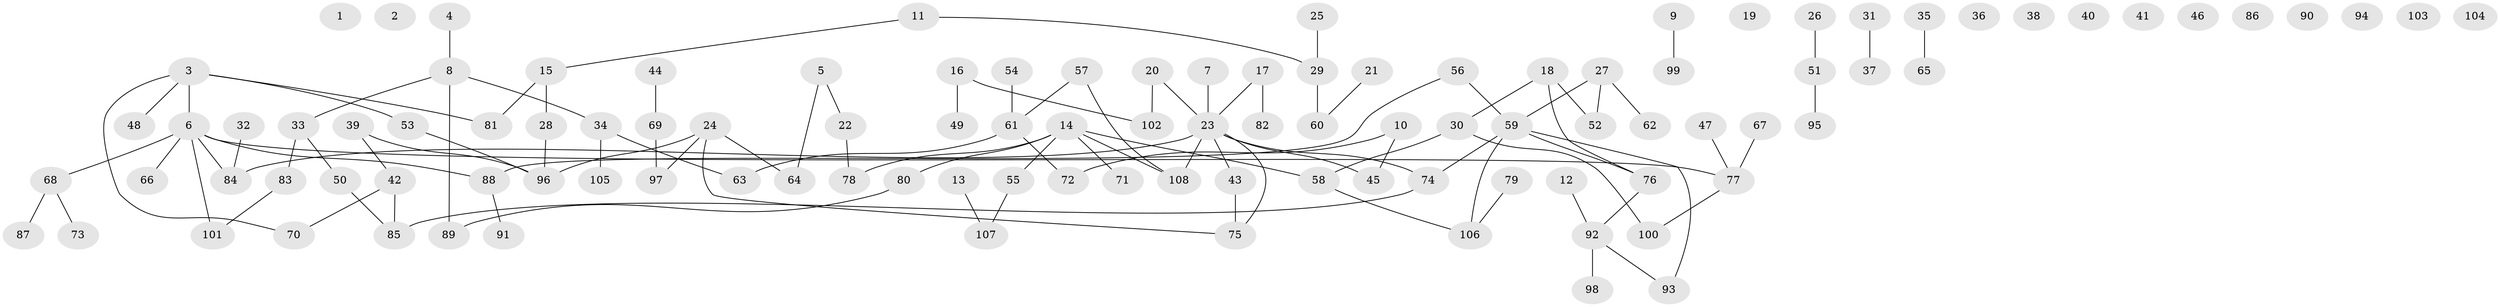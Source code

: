 // Generated by graph-tools (version 1.1) at 2025/33/03/09/25 02:33:39]
// undirected, 108 vertices, 106 edges
graph export_dot {
graph [start="1"]
  node [color=gray90,style=filled];
  1;
  2;
  3;
  4;
  5;
  6;
  7;
  8;
  9;
  10;
  11;
  12;
  13;
  14;
  15;
  16;
  17;
  18;
  19;
  20;
  21;
  22;
  23;
  24;
  25;
  26;
  27;
  28;
  29;
  30;
  31;
  32;
  33;
  34;
  35;
  36;
  37;
  38;
  39;
  40;
  41;
  42;
  43;
  44;
  45;
  46;
  47;
  48;
  49;
  50;
  51;
  52;
  53;
  54;
  55;
  56;
  57;
  58;
  59;
  60;
  61;
  62;
  63;
  64;
  65;
  66;
  67;
  68;
  69;
  70;
  71;
  72;
  73;
  74;
  75;
  76;
  77;
  78;
  79;
  80;
  81;
  82;
  83;
  84;
  85;
  86;
  87;
  88;
  89;
  90;
  91;
  92;
  93;
  94;
  95;
  96;
  97;
  98;
  99;
  100;
  101;
  102;
  103;
  104;
  105;
  106;
  107;
  108;
  3 -- 6;
  3 -- 48;
  3 -- 53;
  3 -- 70;
  3 -- 81;
  4 -- 8;
  5 -- 22;
  5 -- 64;
  6 -- 66;
  6 -- 68;
  6 -- 77;
  6 -- 84;
  6 -- 88;
  6 -- 101;
  7 -- 23;
  8 -- 33;
  8 -- 34;
  8 -- 89;
  9 -- 99;
  10 -- 45;
  10 -- 72;
  11 -- 15;
  11 -- 29;
  12 -- 92;
  13 -- 107;
  14 -- 55;
  14 -- 58;
  14 -- 71;
  14 -- 78;
  14 -- 80;
  14 -- 108;
  15 -- 28;
  15 -- 81;
  16 -- 49;
  16 -- 102;
  17 -- 23;
  17 -- 82;
  18 -- 30;
  18 -- 52;
  18 -- 76;
  20 -- 23;
  20 -- 102;
  21 -- 60;
  22 -- 78;
  23 -- 43;
  23 -- 45;
  23 -- 74;
  23 -- 75;
  23 -- 84;
  23 -- 108;
  24 -- 64;
  24 -- 75;
  24 -- 96;
  24 -- 97;
  25 -- 29;
  26 -- 51;
  27 -- 52;
  27 -- 59;
  27 -- 62;
  28 -- 96;
  29 -- 60;
  30 -- 58;
  30 -- 100;
  31 -- 37;
  32 -- 84;
  33 -- 50;
  33 -- 83;
  34 -- 63;
  34 -- 105;
  35 -- 65;
  39 -- 42;
  39 -- 96;
  42 -- 70;
  42 -- 85;
  43 -- 75;
  44 -- 69;
  47 -- 77;
  50 -- 85;
  51 -- 95;
  53 -- 96;
  54 -- 61;
  55 -- 107;
  56 -- 59;
  56 -- 88;
  57 -- 61;
  57 -- 108;
  58 -- 106;
  59 -- 74;
  59 -- 76;
  59 -- 93;
  59 -- 106;
  61 -- 63;
  61 -- 72;
  67 -- 77;
  68 -- 73;
  68 -- 87;
  69 -- 97;
  74 -- 85;
  76 -- 92;
  77 -- 100;
  79 -- 106;
  80 -- 89;
  83 -- 101;
  88 -- 91;
  92 -- 93;
  92 -- 98;
}
